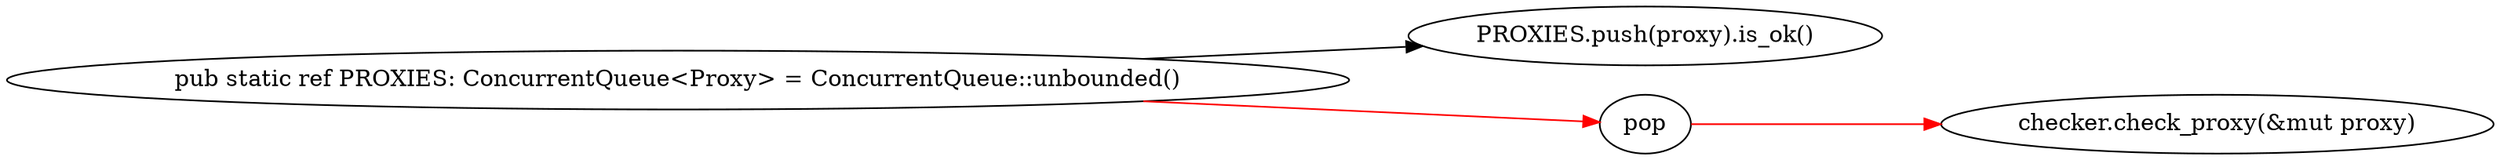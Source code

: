 digraph {
    graph [ 
        rankdir=LR,
    ]
    "PROXIES" [label="pub static ref PROXIES: ConcurrentQueue<Proxy> = ConcurrentQueue::unbounded()"]
    "push" [label="PROXIES.push(proxy).is_ok()"]
    "pop" [lable="PROXIES.pop()"]
    "PROXIES" -> "push"
    "PROXIES" -> "pop" -> "checker.check_proxy(&mut proxy)" [color="red"]
}